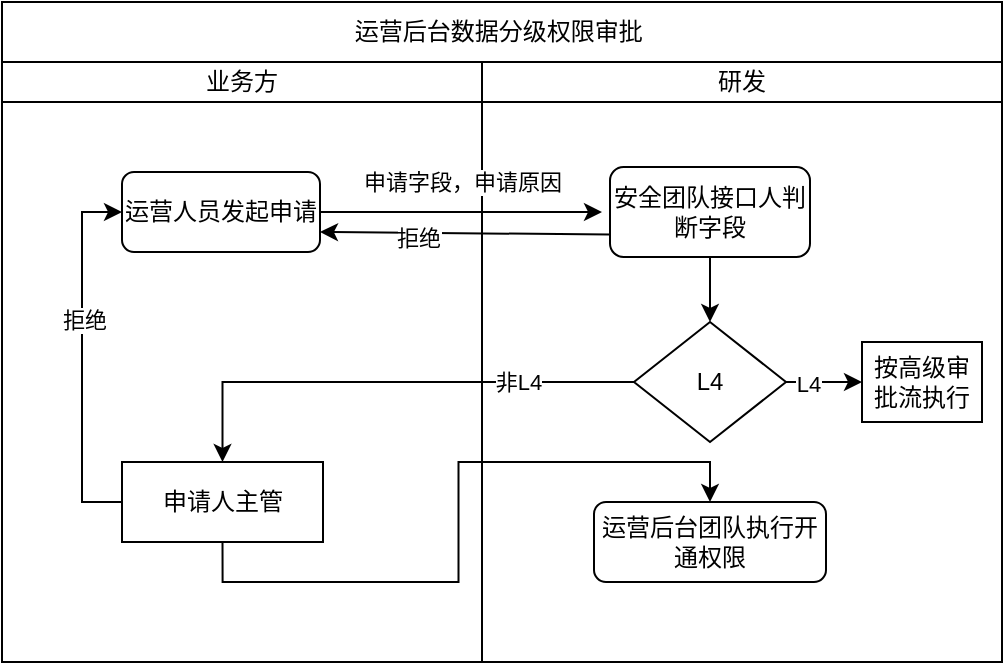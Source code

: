 <mxfile version="14.7.2" type="github">
  <diagram id="JfhE0E90pAs30tP43JXp" name="Page-1">
    <mxGraphModel dx="784" dy="485" grid="1" gridSize="10" guides="1" tooltips="1" connect="1" arrows="1" fold="1" page="1" pageScale="1" pageWidth="827" pageHeight="1169" math="0" shadow="0">
      <root>
        <mxCell id="0" />
        <mxCell id="1" parent="0" />
        <mxCell id="erAu5Psi9WSYBcMDNxBd-1" value="运营后台数据分级权限审批&amp;nbsp;" style="rounded=0;whiteSpace=wrap;html=1;" vertex="1" parent="1">
          <mxGeometry x="110" y="60" width="500" height="30" as="geometry" />
        </mxCell>
        <mxCell id="erAu5Psi9WSYBcMDNxBd-2" value="业务方" style="rounded=0;whiteSpace=wrap;html=1;" vertex="1" parent="1">
          <mxGeometry x="110" y="90" width="240" height="20" as="geometry" />
        </mxCell>
        <mxCell id="erAu5Psi9WSYBcMDNxBd-3" value="研发" style="rounded=0;whiteSpace=wrap;html=1;" vertex="1" parent="1">
          <mxGeometry x="350" y="90" width="260" height="20" as="geometry" />
        </mxCell>
        <mxCell id="erAu5Psi9WSYBcMDNxBd-4" value="" style="rounded=0;whiteSpace=wrap;html=1;" vertex="1" parent="1">
          <mxGeometry x="110" y="110" width="240" height="280" as="geometry" />
        </mxCell>
        <mxCell id="erAu5Psi9WSYBcMDNxBd-6" value="运营人员发起申请" style="rounded=1;whiteSpace=wrap;html=1;" vertex="1" parent="1">
          <mxGeometry x="170" y="145" width="99" height="40" as="geometry" />
        </mxCell>
        <mxCell id="erAu5Psi9WSYBcMDNxBd-7" value="" style="rounded=0;whiteSpace=wrap;html=1;" vertex="1" parent="1">
          <mxGeometry x="350" y="110" width="260" height="280" as="geometry" />
        </mxCell>
        <mxCell id="erAu5Psi9WSYBcMDNxBd-10" value="" style="endArrow=classic;html=1;exitX=1;exitY=0.5;exitDx=0;exitDy=0;" edge="1" parent="1" source="erAu5Psi9WSYBcMDNxBd-6">
          <mxGeometry width="50" height="50" relative="1" as="geometry">
            <mxPoint x="280" y="200" as="sourcePoint" />
            <mxPoint x="410" y="165" as="targetPoint" />
          </mxGeometry>
        </mxCell>
        <mxCell id="erAu5Psi9WSYBcMDNxBd-11" value="" style="edgeLabel;html=1;align=center;verticalAlign=middle;resizable=0;points=[];" vertex="1" connectable="0" parent="erAu5Psi9WSYBcMDNxBd-10">
          <mxGeometry x="-0.255" y="2" relative="1" as="geometry">
            <mxPoint as="offset" />
          </mxGeometry>
        </mxCell>
        <mxCell id="erAu5Psi9WSYBcMDNxBd-16" value="申请字段，申请原因" style="edgeLabel;html=1;align=center;verticalAlign=middle;resizable=0;points=[];" vertex="1" connectable="0" parent="erAu5Psi9WSYBcMDNxBd-10">
          <mxGeometry x="-0.461" y="2" relative="1" as="geometry">
            <mxPoint x="33" y="-13" as="offset" />
          </mxGeometry>
        </mxCell>
        <mxCell id="erAu5Psi9WSYBcMDNxBd-14" value="安全团队接口人判断字段" style="rounded=1;whiteSpace=wrap;html=1;" vertex="1" parent="1">
          <mxGeometry x="414" y="142.5" width="100" height="45" as="geometry" />
        </mxCell>
        <mxCell id="erAu5Psi9WSYBcMDNxBd-18" value="" style="endArrow=classic;html=1;entryX=1;entryY=0.75;entryDx=0;entryDy=0;exitX=0;exitY=0.75;exitDx=0;exitDy=0;" edge="1" parent="1" source="erAu5Psi9WSYBcMDNxBd-14" target="erAu5Psi9WSYBcMDNxBd-6">
          <mxGeometry width="50" height="50" relative="1" as="geometry">
            <mxPoint x="260" y="260" as="sourcePoint" />
            <mxPoint x="310" y="210" as="targetPoint" />
          </mxGeometry>
        </mxCell>
        <mxCell id="erAu5Psi9WSYBcMDNxBd-19" value="拒绝" style="edgeLabel;html=1;align=center;verticalAlign=middle;resizable=0;points=[];" vertex="1" connectable="0" parent="erAu5Psi9WSYBcMDNxBd-18">
          <mxGeometry x="0.324" y="2" relative="1" as="geometry">
            <mxPoint as="offset" />
          </mxGeometry>
        </mxCell>
        <mxCell id="erAu5Psi9WSYBcMDNxBd-44" style="edgeStyle=orthogonalEdgeStyle;rounded=0;orthogonalLoop=1;jettySize=auto;html=1;exitX=0;exitY=0.5;exitDx=0;exitDy=0;" edge="1" parent="1" source="erAu5Psi9WSYBcMDNxBd-21" target="erAu5Psi9WSYBcMDNxBd-34">
          <mxGeometry relative="1" as="geometry" />
        </mxCell>
        <mxCell id="erAu5Psi9WSYBcMDNxBd-46" value="非L4" style="edgeLabel;html=1;align=center;verticalAlign=middle;resizable=0;points=[];" vertex="1" connectable="0" parent="erAu5Psi9WSYBcMDNxBd-44">
          <mxGeometry x="-0.528" relative="1" as="geometry">
            <mxPoint as="offset" />
          </mxGeometry>
        </mxCell>
        <mxCell id="erAu5Psi9WSYBcMDNxBd-50" value="" style="edgeStyle=orthogonalEdgeStyle;rounded=0;orthogonalLoop=1;jettySize=auto;html=1;" edge="1" parent="1" source="erAu5Psi9WSYBcMDNxBd-21" target="erAu5Psi9WSYBcMDNxBd-49">
          <mxGeometry relative="1" as="geometry" />
        </mxCell>
        <mxCell id="erAu5Psi9WSYBcMDNxBd-51" value="L4" style="edgeLabel;html=1;align=center;verticalAlign=middle;resizable=0;points=[];" vertex="1" connectable="0" parent="erAu5Psi9WSYBcMDNxBd-50">
          <mxGeometry x="-0.476" y="-1" relative="1" as="geometry">
            <mxPoint as="offset" />
          </mxGeometry>
        </mxCell>
        <mxCell id="erAu5Psi9WSYBcMDNxBd-21" value="L4" style="rhombus;whiteSpace=wrap;html=1;" vertex="1" parent="1">
          <mxGeometry x="426" y="220" width="76" height="60" as="geometry" />
        </mxCell>
        <mxCell id="erAu5Psi9WSYBcMDNxBd-23" value="" style="endArrow=classic;html=1;exitX=0.5;exitY=1;exitDx=0;exitDy=0;entryX=0.5;entryY=0;entryDx=0;entryDy=0;" edge="1" parent="1" source="erAu5Psi9WSYBcMDNxBd-14" target="erAu5Psi9WSYBcMDNxBd-21">
          <mxGeometry width="50" height="50" relative="1" as="geometry">
            <mxPoint x="450" y="240" as="sourcePoint" />
            <mxPoint x="500" y="190" as="targetPoint" />
          </mxGeometry>
        </mxCell>
        <mxCell id="erAu5Psi9WSYBcMDNxBd-38" style="edgeStyle=orthogonalEdgeStyle;rounded=0;orthogonalLoop=1;jettySize=auto;html=1;exitX=0;exitY=0.5;exitDx=0;exitDy=0;entryX=0;entryY=0.5;entryDx=0;entryDy=0;" edge="1" parent="1" source="erAu5Psi9WSYBcMDNxBd-34" target="erAu5Psi9WSYBcMDNxBd-6">
          <mxGeometry relative="1" as="geometry" />
        </mxCell>
        <mxCell id="erAu5Psi9WSYBcMDNxBd-39" value="拒绝" style="edgeLabel;html=1;align=center;verticalAlign=middle;resizable=0;points=[];" vertex="1" connectable="0" parent="erAu5Psi9WSYBcMDNxBd-38">
          <mxGeometry x="0.2" y="-1" relative="1" as="geometry">
            <mxPoint as="offset" />
          </mxGeometry>
        </mxCell>
        <mxCell id="erAu5Psi9WSYBcMDNxBd-53" style="edgeStyle=orthogonalEdgeStyle;rounded=0;orthogonalLoop=1;jettySize=auto;html=1;exitX=0.5;exitY=1;exitDx=0;exitDy=0;entryX=0.5;entryY=0;entryDx=0;entryDy=0;" edge="1" parent="1" source="erAu5Psi9WSYBcMDNxBd-34" target="erAu5Psi9WSYBcMDNxBd-52">
          <mxGeometry relative="1" as="geometry" />
        </mxCell>
        <mxCell id="erAu5Psi9WSYBcMDNxBd-34" value="申请人主管" style="whiteSpace=wrap;html=1;" vertex="1" parent="1">
          <mxGeometry x="170" y="290" width="100.5" height="40" as="geometry" />
        </mxCell>
        <mxCell id="erAu5Psi9WSYBcMDNxBd-49" value="按高级审批流执行" style="whiteSpace=wrap;html=1;" vertex="1" parent="1">
          <mxGeometry x="540" y="230" width="60" height="40" as="geometry" />
        </mxCell>
        <mxCell id="erAu5Psi9WSYBcMDNxBd-52" value="运营后台团队执行开通权限" style="rounded=1;whiteSpace=wrap;html=1;" vertex="1" parent="1">
          <mxGeometry x="406" y="310" width="116" height="40" as="geometry" />
        </mxCell>
      </root>
    </mxGraphModel>
  </diagram>
</mxfile>
